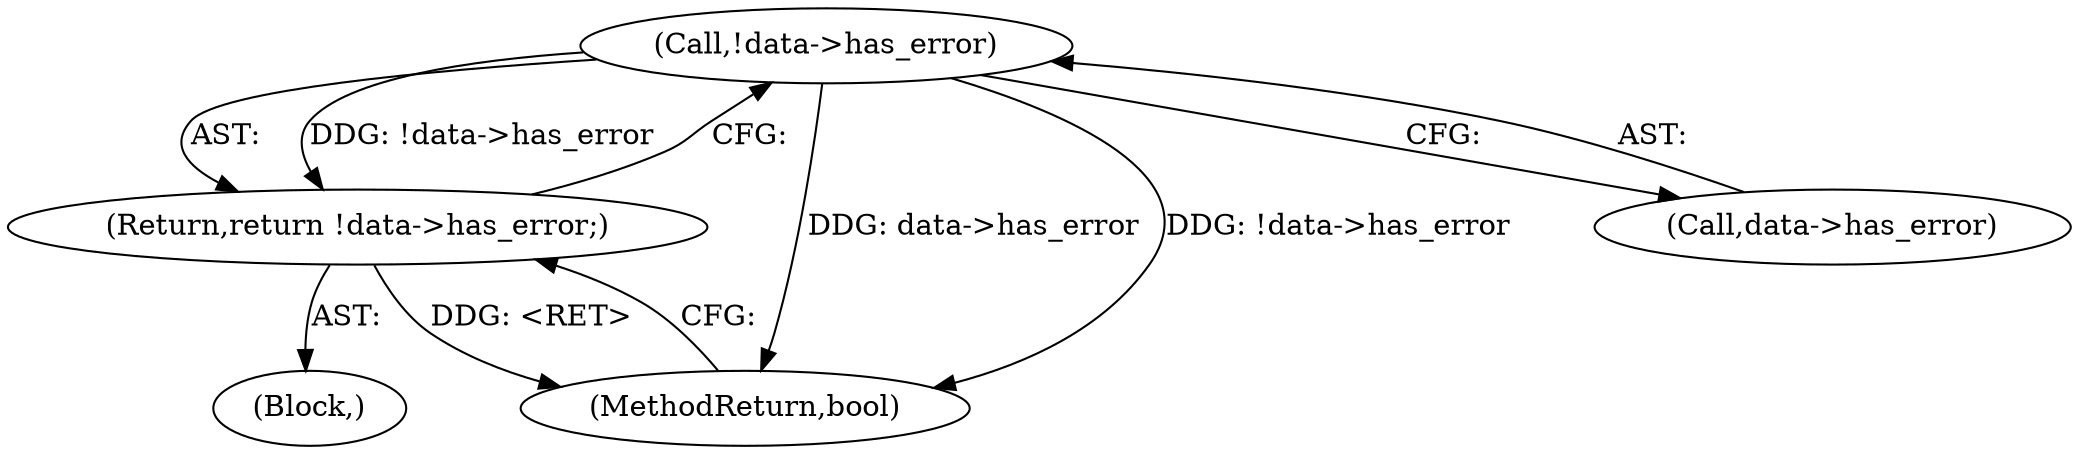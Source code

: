 digraph "1_samba_9d989c9dd7a5b92d0c5d65287935471b83b6e884@pointer" {
"1000133" [label="(Call,!data->has_error)"];
"1000132" [label="(Return,return !data->has_error;)"];
"1000132" [label="(Return,return !data->has_error;)"];
"1000137" [label="(MethodReturn,bool)"];
"1000103" [label="(Block,)"];
"1000133" [label="(Call,!data->has_error)"];
"1000134" [label="(Call,data->has_error)"];
"1000133" -> "1000132"  [label="AST: "];
"1000133" -> "1000134"  [label="CFG: "];
"1000134" -> "1000133"  [label="AST: "];
"1000132" -> "1000133"  [label="CFG: "];
"1000133" -> "1000137"  [label="DDG: data->has_error"];
"1000133" -> "1000137"  [label="DDG: !data->has_error"];
"1000133" -> "1000132"  [label="DDG: !data->has_error"];
"1000132" -> "1000103"  [label="AST: "];
"1000137" -> "1000132"  [label="CFG: "];
"1000132" -> "1000137"  [label="DDG: <RET>"];
}
